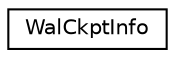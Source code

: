 digraph "Graphical Class Hierarchy"
{
 // LATEX_PDF_SIZE
  edge [fontname="Helvetica",fontsize="10",labelfontname="Helvetica",labelfontsize="10"];
  node [fontname="Helvetica",fontsize="10",shape=record];
  rankdir="LR";
  Node0 [label="WalCkptInfo",height=0.2,width=0.4,color="black", fillcolor="white", style="filled",URL="$db/d1b/sqlite3_8c.html#d4/d2c/structWalCkptInfo",tooltip=" "];
}
